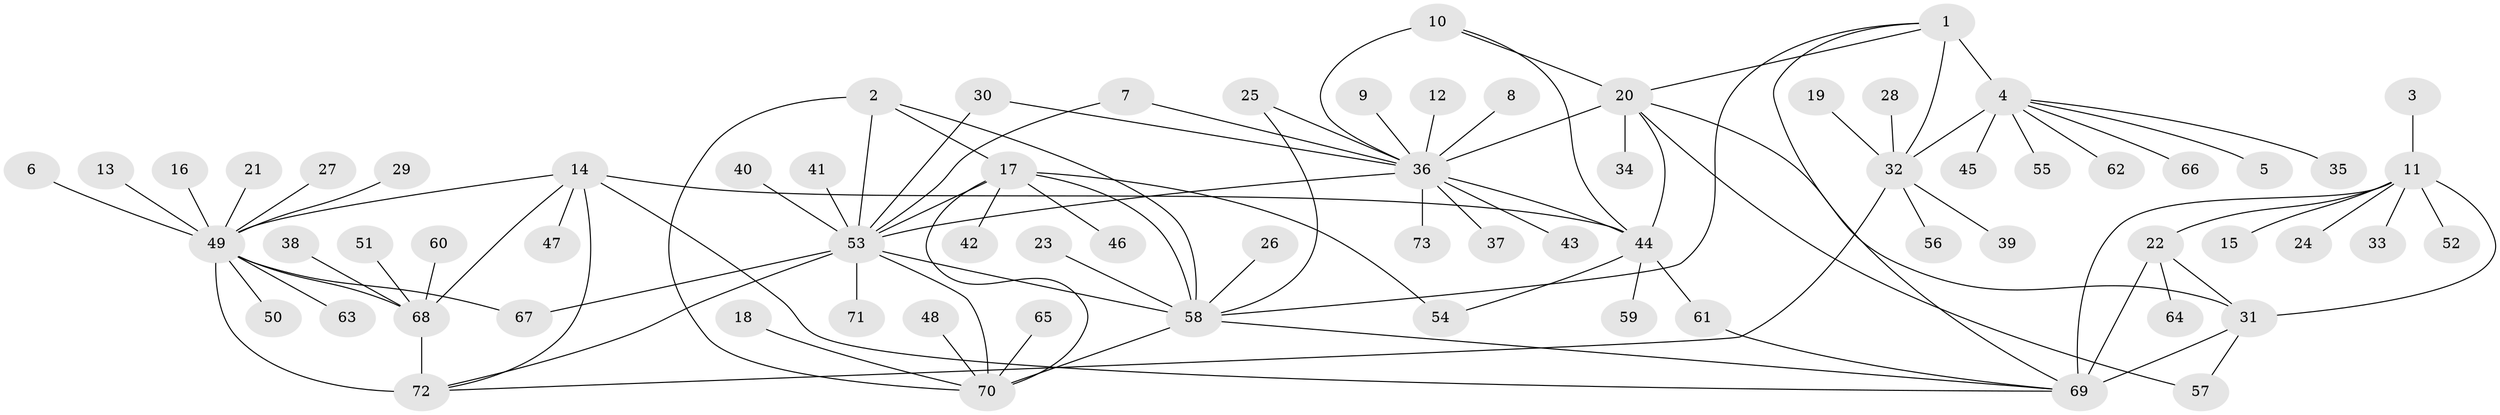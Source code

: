 // original degree distribution, {5: 0.025, 11: 0.025, 10: 0.05, 6: 0.025, 12: 0.016666666666666666, 7: 0.03333333333333333, 8: 0.025, 9: 0.05, 1: 0.6166666666666667, 3: 0.016666666666666666, 2: 0.11666666666666667}
// Generated by graph-tools (version 1.1) at 2025/37/03/04/25 23:37:35]
// undirected, 73 vertices, 101 edges
graph export_dot {
  node [color=gray90,style=filled];
  1;
  2;
  3;
  4;
  5;
  6;
  7;
  8;
  9;
  10;
  11;
  12;
  13;
  14;
  15;
  16;
  17;
  18;
  19;
  20;
  21;
  22;
  23;
  24;
  25;
  26;
  27;
  28;
  29;
  30;
  31;
  32;
  33;
  34;
  35;
  36;
  37;
  38;
  39;
  40;
  41;
  42;
  43;
  44;
  45;
  46;
  47;
  48;
  49;
  50;
  51;
  52;
  53;
  54;
  55;
  56;
  57;
  58;
  59;
  60;
  61;
  62;
  63;
  64;
  65;
  66;
  67;
  68;
  69;
  70;
  71;
  72;
  73;
  1 -- 4 [weight=2.0];
  1 -- 20 [weight=1.0];
  1 -- 32 [weight=6.0];
  1 -- 58 [weight=1.0];
  1 -- 69 [weight=1.0];
  2 -- 17 [weight=1.0];
  2 -- 53 [weight=2.0];
  2 -- 58 [weight=1.0];
  2 -- 70 [weight=1.0];
  3 -- 11 [weight=1.0];
  4 -- 5 [weight=1.0];
  4 -- 32 [weight=3.0];
  4 -- 35 [weight=1.0];
  4 -- 45 [weight=1.0];
  4 -- 55 [weight=1.0];
  4 -- 62 [weight=1.0];
  4 -- 66 [weight=1.0];
  6 -- 49 [weight=1.0];
  7 -- 36 [weight=1.0];
  7 -- 53 [weight=1.0];
  8 -- 36 [weight=1.0];
  9 -- 36 [weight=1.0];
  10 -- 20 [weight=2.0];
  10 -- 36 [weight=4.0];
  10 -- 44 [weight=2.0];
  11 -- 15 [weight=1.0];
  11 -- 22 [weight=2.0];
  11 -- 24 [weight=1.0];
  11 -- 31 [weight=2.0];
  11 -- 33 [weight=1.0];
  11 -- 52 [weight=1.0];
  11 -- 69 [weight=4.0];
  12 -- 36 [weight=1.0];
  13 -- 49 [weight=1.0];
  14 -- 44 [weight=1.0];
  14 -- 47 [weight=1.0];
  14 -- 49 [weight=2.0];
  14 -- 68 [weight=1.0];
  14 -- 69 [weight=1.0];
  14 -- 72 [weight=2.0];
  16 -- 49 [weight=1.0];
  17 -- 42 [weight=1.0];
  17 -- 46 [weight=1.0];
  17 -- 53 [weight=2.0];
  17 -- 54 [weight=1.0];
  17 -- 58 [weight=1.0];
  17 -- 70 [weight=1.0];
  18 -- 70 [weight=1.0];
  19 -- 32 [weight=1.0];
  20 -- 31 [weight=1.0];
  20 -- 34 [weight=1.0];
  20 -- 36 [weight=2.0];
  20 -- 44 [weight=1.0];
  20 -- 57 [weight=1.0];
  21 -- 49 [weight=1.0];
  22 -- 31 [weight=1.0];
  22 -- 64 [weight=1.0];
  22 -- 69 [weight=2.0];
  23 -- 58 [weight=1.0];
  25 -- 36 [weight=1.0];
  25 -- 58 [weight=1.0];
  26 -- 58 [weight=1.0];
  27 -- 49 [weight=1.0];
  28 -- 32 [weight=1.0];
  29 -- 49 [weight=1.0];
  30 -- 36 [weight=1.0];
  30 -- 53 [weight=1.0];
  31 -- 57 [weight=1.0];
  31 -- 69 [weight=2.0];
  32 -- 39 [weight=1.0];
  32 -- 56 [weight=1.0];
  32 -- 72 [weight=1.0];
  36 -- 37 [weight=1.0];
  36 -- 43 [weight=1.0];
  36 -- 44 [weight=2.0];
  36 -- 53 [weight=1.0];
  36 -- 73 [weight=1.0];
  38 -- 68 [weight=1.0];
  40 -- 53 [weight=1.0];
  41 -- 53 [weight=1.0];
  44 -- 54 [weight=1.0];
  44 -- 59 [weight=1.0];
  44 -- 61 [weight=1.0];
  48 -- 70 [weight=1.0];
  49 -- 50 [weight=1.0];
  49 -- 63 [weight=1.0];
  49 -- 67 [weight=1.0];
  49 -- 68 [weight=2.0];
  49 -- 72 [weight=4.0];
  51 -- 68 [weight=1.0];
  53 -- 58 [weight=2.0];
  53 -- 67 [weight=1.0];
  53 -- 70 [weight=2.0];
  53 -- 71 [weight=1.0];
  53 -- 72 [weight=1.0];
  58 -- 69 [weight=1.0];
  58 -- 70 [weight=1.0];
  60 -- 68 [weight=1.0];
  61 -- 69 [weight=1.0];
  65 -- 70 [weight=1.0];
  68 -- 72 [weight=2.0];
}
